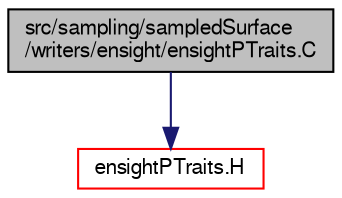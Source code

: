 digraph "src/sampling/sampledSurface/writers/ensight/ensightPTraits.C"
{
  bgcolor="transparent";
  edge [fontname="FreeSans",fontsize="10",labelfontname="FreeSans",labelfontsize="10"];
  node [fontname="FreeSans",fontsize="10",shape=record];
  Node0 [label="src/sampling/sampledSurface\l/writers/ensight/ensightPTraits.C",height=0.2,width=0.4,color="black", fillcolor="grey75", style="filled", fontcolor="black"];
  Node0 -> Node1 [color="midnightblue",fontsize="10",style="solid",fontname="FreeSans"];
  Node1 [label="ensightPTraits.H",height=0.2,width=0.4,color="red",URL="$a14837.html"];
}
